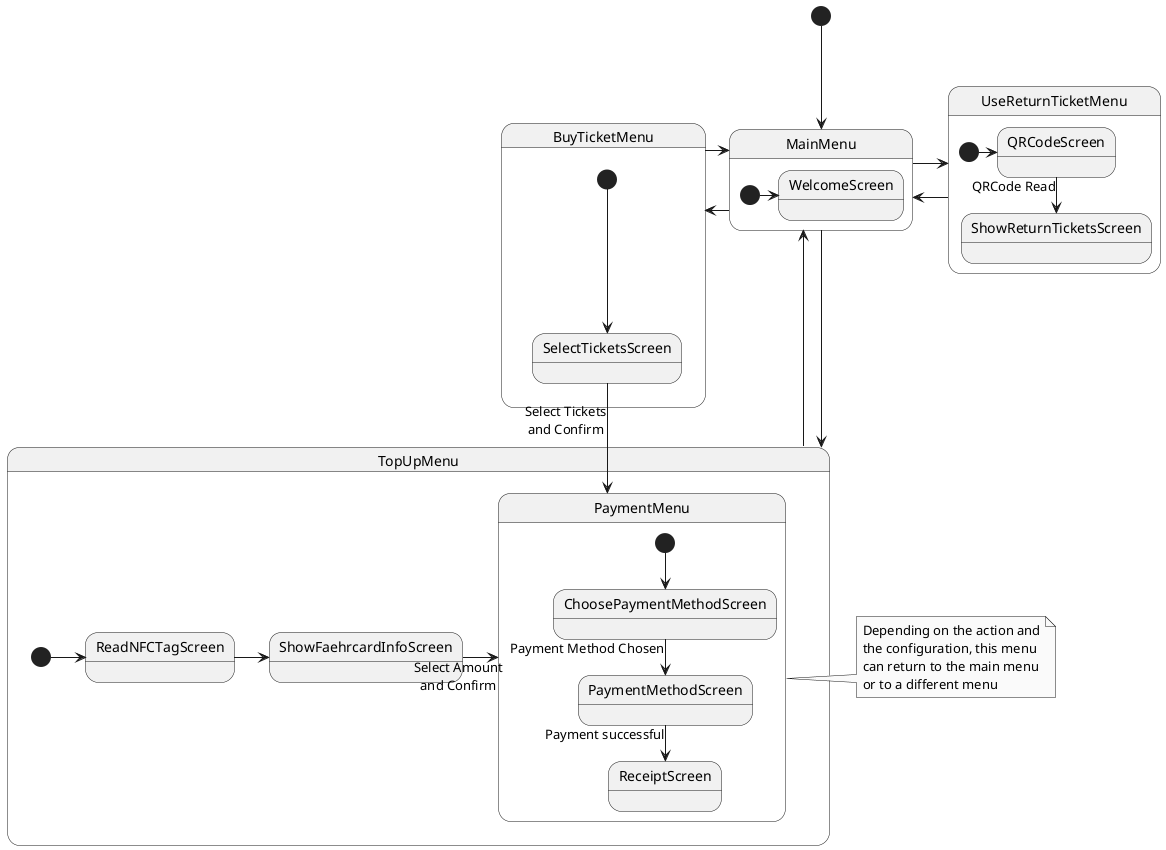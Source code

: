 @startuml
skinparam linetype ortho
skinparam monochrome true
skinparam backgroundColor white
skinparam scale 200

[*] --> MainMenu

state MainMenu {
    [*] -> WelcomeScreen
    'WelcomeScreen --> NotSellingTickets: Ticket Sales\ndisabled or\nOutside of\noperating hours
    'NotSellingTickets -left-> SellingTickets: Ticket Sale enabled
}

state TopUpMenu {
    [*] -> ReadNFCTagScreen
    ReadNFCTagScreen -> ShowFaehrcardInfoScreen
    ' ShowFaehrcardInfoScreen --> MainMenu : Return Button
    ' ReadNFCTagScreen -> MainMenu : Return Button
    ShowFaehrcardInfoScreen -> PaymentMenu: Select Amount\nand Confirm
}

'TopUpMenu --> MainMenu: Timeout after 60s

'TopUpMenu -> MainMenu: Timeout 60s,\nReturn Button,\nSuccessful Payment

MainMenu --> TopUpMenu
TopUpMenu --up> MainMenu


state BuyTicketMenu {
    [*] --> SelectTicketsScreen
    SelectTicketsScreen --> PaymentMenu: Select Tickets\nand Confirm
    ' SelectTicketsScreen -> MainMenu: Return Button
}

'BuyTicketMenu -> MainMenu: Timeout after 60s

MainMenu --> BuyTicketMenu
BuyTicketMenu -> MainMenu

state UseReturnTicketMenu {
    [*] -> QRCodeScreen
    'QRCodeScreen --> MainMenu: Return Button
    QRCodeScreen --> ShowReturnTicketsScreen: QRCode Read
    ' QRCodeScreen --> MainMenu: Back to Main Menu Button
}
UseReturnTicketMenu -> MainMenu
MainMenu -> UseReturnTicketMenu

state PaymentMenu {
    [*] --> ChoosePaymentMethodScreen
    'ChoosePaymentMethodScreen -->  [*]: Return Button
    ChoosePaymentMethodScreen --> PaymentMethodScreen: Payment Method Chosen
    PaymentMethodScreen --> ReceiptScreen: Payment successful
}

note left of PaymentMenu: Depending on the action and\nthe configuration, this menu\ncan return to the main menu\nor to a different menu


@enduml